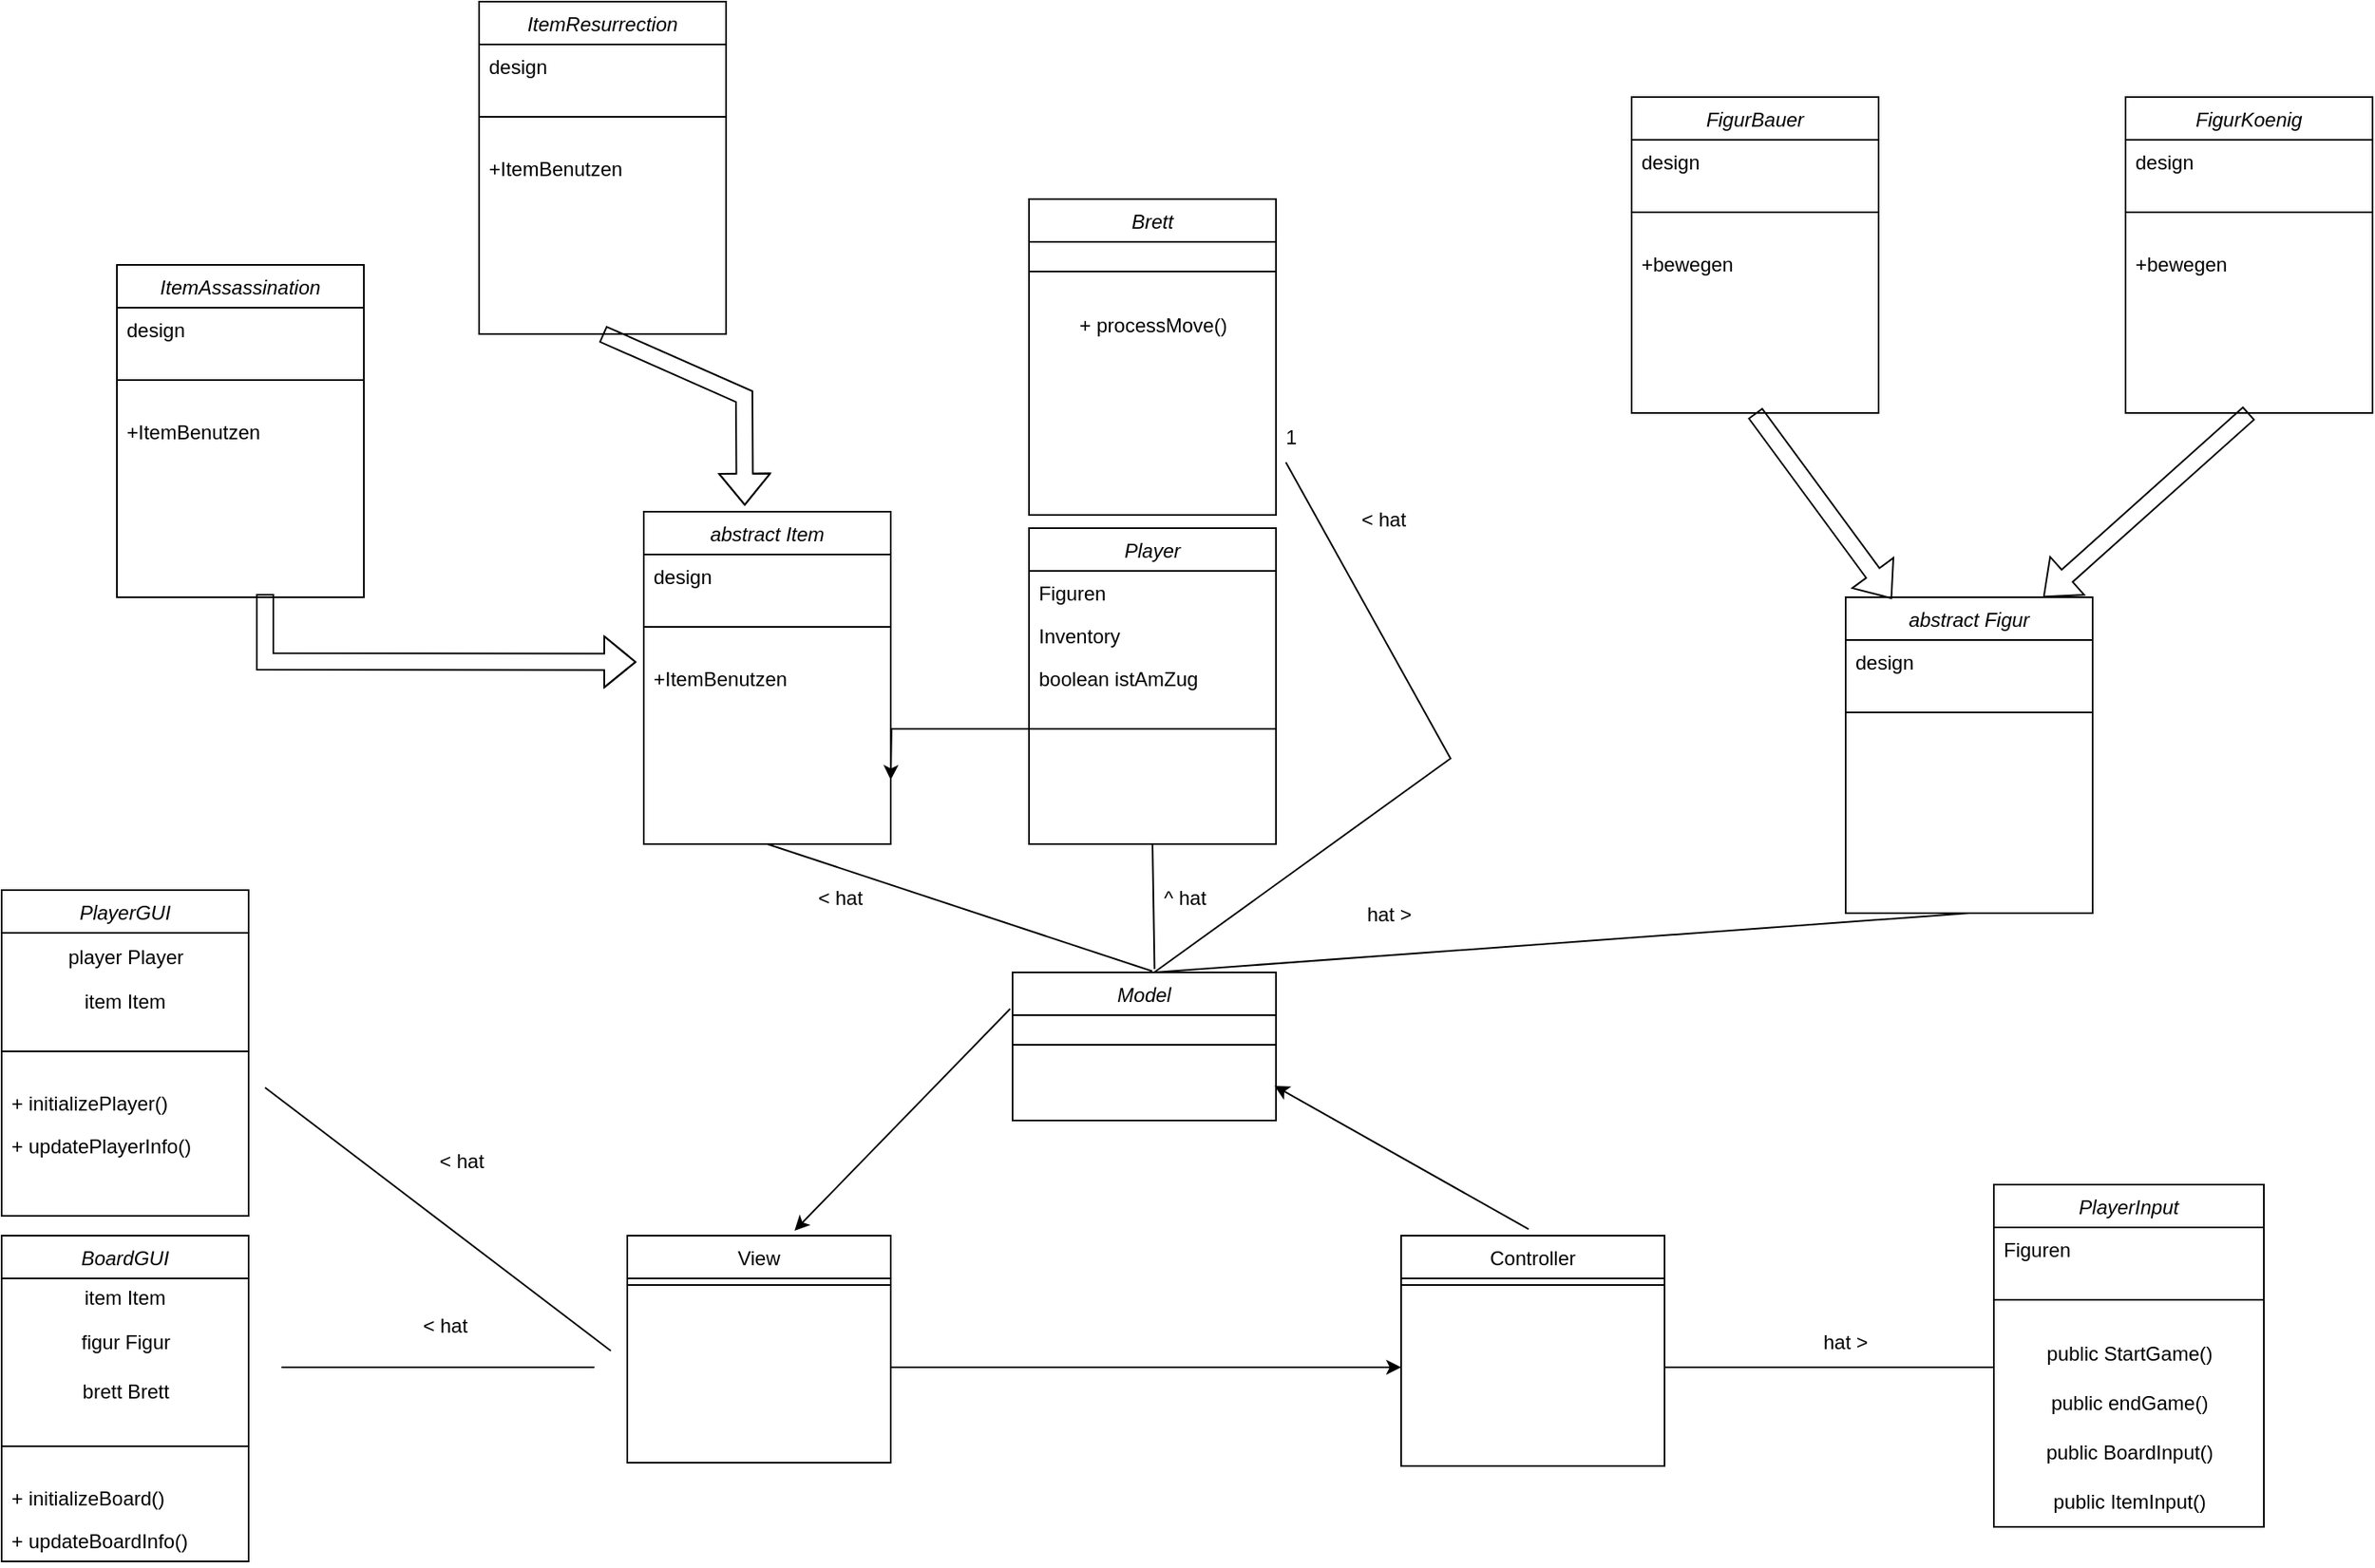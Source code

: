 <mxfile version="23.0.2" type="github">
  <diagram id="C5RBs43oDa-KdzZeNtuy" name="Page-1">
    <mxGraphModel dx="2514" dy="2056" grid="1" gridSize="10" guides="1" tooltips="1" connect="1" arrows="1" fold="1" page="1" pageScale="1" pageWidth="827" pageHeight="1169" math="0" shadow="0">
      <root>
        <mxCell id="WIyWlLk6GJQsqaUBKTNV-0" />
        <mxCell id="WIyWlLk6GJQsqaUBKTNV-1" parent="WIyWlLk6GJQsqaUBKTNV-0" />
        <mxCell id="zkfFHV4jXpPFQw0GAbJ--0" value="Model" style="swimlane;fontStyle=2;align=center;verticalAlign=top;childLayout=stackLayout;horizontal=1;startSize=26;horizontalStack=0;resizeParent=1;resizeLast=0;collapsible=1;marginBottom=0;rounded=0;shadow=0;strokeWidth=1;" parent="WIyWlLk6GJQsqaUBKTNV-1" vertex="1">
          <mxGeometry x="334" y="160" width="160" height="90" as="geometry">
            <mxRectangle x="230" y="140" width="160" height="26" as="alternateBounds" />
          </mxGeometry>
        </mxCell>
        <mxCell id="zkfFHV4jXpPFQw0GAbJ--4" value="" style="line;html=1;strokeWidth=1;align=left;verticalAlign=middle;spacingTop=-1;spacingLeft=3;spacingRight=3;rotatable=0;labelPosition=right;points=[];portConstraint=eastwest;" parent="zkfFHV4jXpPFQw0GAbJ--0" vertex="1">
          <mxGeometry y="26" width="160" height="36" as="geometry" />
        </mxCell>
        <mxCell id="zkfFHV4jXpPFQw0GAbJ--6" value="View" style="swimlane;fontStyle=0;align=center;verticalAlign=top;childLayout=stackLayout;horizontal=1;startSize=26;horizontalStack=0;resizeParent=1;resizeLast=0;collapsible=1;marginBottom=0;rounded=0;shadow=0;strokeWidth=1;" parent="WIyWlLk6GJQsqaUBKTNV-1" vertex="1">
          <mxGeometry x="100" y="320" width="160" height="138" as="geometry">
            <mxRectangle x="130" y="380" width="160" height="26" as="alternateBounds" />
          </mxGeometry>
        </mxCell>
        <mxCell id="zkfFHV4jXpPFQw0GAbJ--9" value="" style="line;html=1;strokeWidth=1;align=left;verticalAlign=middle;spacingTop=-1;spacingLeft=3;spacingRight=3;rotatable=0;labelPosition=right;points=[];portConstraint=eastwest;" parent="zkfFHV4jXpPFQw0GAbJ--6" vertex="1">
          <mxGeometry y="26" width="160" height="8" as="geometry" />
        </mxCell>
        <mxCell id="zkfFHV4jXpPFQw0GAbJ--13" value="Controller&#xa;" style="swimlane;fontStyle=0;align=center;verticalAlign=top;childLayout=stackLayout;horizontal=1;startSize=26;horizontalStack=0;resizeParent=1;resizeLast=0;collapsible=1;marginBottom=0;rounded=0;shadow=0;strokeWidth=1;" parent="WIyWlLk6GJQsqaUBKTNV-1" vertex="1">
          <mxGeometry x="570" y="320" width="160" height="140" as="geometry">
            <mxRectangle x="340" y="380" width="170" height="26" as="alternateBounds" />
          </mxGeometry>
        </mxCell>
        <mxCell id="zkfFHV4jXpPFQw0GAbJ--15" value="" style="line;html=1;strokeWidth=1;align=left;verticalAlign=middle;spacingTop=-1;spacingLeft=3;spacingRight=3;rotatable=0;labelPosition=right;points=[];portConstraint=eastwest;" parent="zkfFHV4jXpPFQw0GAbJ--13" vertex="1">
          <mxGeometry y="26" width="160" height="8" as="geometry" />
        </mxCell>
        <mxCell id="_3oRnArDwlTVhHoEboh7-8" value="" style="endArrow=classic;html=1;rounded=0;exitX=-0.009;exitY=-0.148;exitDx=0;exitDy=0;exitPerimeter=0;entryX=0.635;entryY=-0.022;entryDx=0;entryDy=0;entryPerimeter=0;" parent="WIyWlLk6GJQsqaUBKTNV-1" target="zkfFHV4jXpPFQw0GAbJ--6" edge="1">
          <mxGeometry width="50" height="50" relative="1" as="geometry">
            <mxPoint x="332.56" y="182.152" as="sourcePoint" />
            <mxPoint x="270" y="210" as="targetPoint" />
          </mxGeometry>
        </mxCell>
        <mxCell id="_3oRnArDwlTVhHoEboh7-10" value="" style="endArrow=classic;html=1;rounded=0;exitX=0.484;exitY=-0.028;exitDx=0;exitDy=0;exitPerimeter=0;entryX=0.994;entryY=0.65;entryDx=0;entryDy=0;entryPerimeter=0;" parent="WIyWlLk6GJQsqaUBKTNV-1" source="zkfFHV4jXpPFQw0GAbJ--13" edge="1">
          <mxGeometry width="50" height="50" relative="1" as="geometry">
            <mxPoint x="390" y="320" as="sourcePoint" />
            <mxPoint x="493.04" y="228.9" as="targetPoint" />
          </mxGeometry>
        </mxCell>
        <mxCell id="_3oRnArDwlTVhHoEboh7-21" value="Player" style="swimlane;fontStyle=2;align=center;verticalAlign=top;childLayout=stackLayout;horizontal=1;startSize=26;horizontalStack=0;resizeParent=1;resizeLast=0;collapsible=1;marginBottom=0;rounded=0;shadow=0;strokeWidth=1;" parent="WIyWlLk6GJQsqaUBKTNV-1" vertex="1">
          <mxGeometry x="344" y="-110" width="150" height="192" as="geometry">
            <mxRectangle x="230" y="140" width="160" height="26" as="alternateBounds" />
          </mxGeometry>
        </mxCell>
        <mxCell id="_3oRnArDwlTVhHoEboh7-22" value="Figuren&#xa;" style="text;align=left;verticalAlign=top;spacingLeft=4;spacingRight=4;overflow=hidden;rotatable=0;points=[[0,0.5],[1,0.5]];portConstraint=eastwest;" parent="_3oRnArDwlTVhHoEboh7-21" vertex="1">
          <mxGeometry y="26" width="150" height="26" as="geometry" />
        </mxCell>
        <mxCell id="_3oRnArDwlTVhHoEboh7-23" value="Inventory" style="text;align=left;verticalAlign=top;spacingLeft=4;spacingRight=4;overflow=hidden;rotatable=0;points=[[0,0.5],[1,0.5]];portConstraint=eastwest;rounded=0;shadow=0;html=0;" parent="_3oRnArDwlTVhHoEboh7-21" vertex="1">
          <mxGeometry y="52" width="150" height="26" as="geometry" />
        </mxCell>
        <mxCell id="31eVCg-rmrNugIKv_rSr-38" value="boolean istAmZug" style="text;align=left;verticalAlign=top;spacingLeft=4;spacingRight=4;overflow=hidden;rotatable=0;points=[[0,0.5],[1,0.5]];portConstraint=eastwest;rounded=0;shadow=0;html=0;" parent="_3oRnArDwlTVhHoEboh7-21" vertex="1">
          <mxGeometry y="78" width="150" height="26" as="geometry" />
        </mxCell>
        <mxCell id="_3oRnArDwlTVhHoEboh7-26" value="" style="line;html=1;strokeWidth=1;align=left;verticalAlign=middle;spacingTop=-1;spacingLeft=3;spacingRight=3;rotatable=0;labelPosition=right;points=[];portConstraint=eastwest;" parent="_3oRnArDwlTVhHoEboh7-21" vertex="1">
          <mxGeometry y="104" width="150" height="36" as="geometry" />
        </mxCell>
        <mxCell id="_3oRnArDwlTVhHoEboh7-32" value="" style="endArrow=classic;html=1;rounded=0;" parent="WIyWlLk6GJQsqaUBKTNV-1" edge="1">
          <mxGeometry width="50" height="50" relative="1" as="geometry">
            <mxPoint x="260" y="400" as="sourcePoint" />
            <mxPoint x="570" y="400" as="targetPoint" />
          </mxGeometry>
        </mxCell>
        <mxCell id="_3oRnArDwlTVhHoEboh7-33" value="abstract Figur" style="swimlane;fontStyle=2;align=center;verticalAlign=top;childLayout=stackLayout;horizontal=1;startSize=26;horizontalStack=0;resizeParent=1;resizeLast=0;collapsible=1;marginBottom=0;rounded=0;shadow=0;strokeWidth=1;" parent="WIyWlLk6GJQsqaUBKTNV-1" vertex="1">
          <mxGeometry x="840" y="-68" width="150" height="192" as="geometry">
            <mxRectangle x="230" y="140" width="160" height="26" as="alternateBounds" />
          </mxGeometry>
        </mxCell>
        <mxCell id="_3oRnArDwlTVhHoEboh7-34" value="design" style="text;align=left;verticalAlign=top;spacingLeft=4;spacingRight=4;overflow=hidden;rotatable=0;points=[[0,0.5],[1,0.5]];portConstraint=eastwest;" parent="_3oRnArDwlTVhHoEboh7-33" vertex="1">
          <mxGeometry y="26" width="150" height="26" as="geometry" />
        </mxCell>
        <mxCell id="_3oRnArDwlTVhHoEboh7-38" value="" style="line;html=1;strokeWidth=1;align=left;verticalAlign=middle;spacingTop=-1;spacingLeft=3;spacingRight=3;rotatable=0;labelPosition=right;points=[];portConstraint=eastwest;" parent="_3oRnArDwlTVhHoEboh7-33" vertex="1">
          <mxGeometry y="52" width="150" height="36" as="geometry" />
        </mxCell>
        <mxCell id="_3oRnArDwlTVhHoEboh7-40" value="abstract Item&#xa;" style="swimlane;fontStyle=2;align=center;verticalAlign=top;childLayout=stackLayout;horizontal=1;startSize=26;horizontalStack=0;resizeParent=1;resizeLast=0;collapsible=1;marginBottom=0;rounded=0;shadow=0;strokeWidth=1;" parent="WIyWlLk6GJQsqaUBKTNV-1" vertex="1">
          <mxGeometry x="110" y="-120" width="150" height="202" as="geometry">
            <mxRectangle x="110" y="-110" width="160" height="26" as="alternateBounds" />
          </mxGeometry>
        </mxCell>
        <mxCell id="_3oRnArDwlTVhHoEboh7-43" value="design" style="text;align=left;verticalAlign=top;spacingLeft=4;spacingRight=4;overflow=hidden;rotatable=0;points=[[0,0.5],[1,0.5]];portConstraint=eastwest;rounded=0;shadow=0;html=0;" parent="_3oRnArDwlTVhHoEboh7-40" vertex="1">
          <mxGeometry y="26" width="150" height="26" as="geometry" />
        </mxCell>
        <mxCell id="_3oRnArDwlTVhHoEboh7-45" value="" style="line;html=1;strokeWidth=1;align=left;verticalAlign=middle;spacingTop=-1;spacingLeft=3;spacingRight=3;rotatable=0;labelPosition=right;points=[];portConstraint=eastwest;" parent="_3oRnArDwlTVhHoEboh7-40" vertex="1">
          <mxGeometry y="52" width="150" height="36" as="geometry" />
        </mxCell>
        <mxCell id="nvg7bi4D38_Xlgf6pgOW-5" value="+ItemBenutzen" style="text;align=left;verticalAlign=top;spacingLeft=4;spacingRight=4;overflow=hidden;rotatable=0;points=[[0,0.5],[1,0.5]];portConstraint=eastwest;rounded=0;shadow=0;html=0;" vertex="1" parent="_3oRnArDwlTVhHoEboh7-40">
          <mxGeometry y="88" width="150" height="26" as="geometry" />
        </mxCell>
        <mxCell id="_3oRnArDwlTVhHoEboh7-49" value="Brett" style="swimlane;fontStyle=2;align=center;verticalAlign=top;childLayout=stackLayout;horizontal=1;startSize=26;horizontalStack=0;resizeParent=1;resizeLast=0;collapsible=1;marginBottom=0;rounded=0;shadow=0;strokeWidth=1;" parent="WIyWlLk6GJQsqaUBKTNV-1" vertex="1">
          <mxGeometry x="344" y="-310" width="150" height="192" as="geometry">
            <mxRectangle x="230" y="140" width="160" height="26" as="alternateBounds" />
          </mxGeometry>
        </mxCell>
        <mxCell id="_3oRnArDwlTVhHoEboh7-54" value="" style="line;html=1;strokeWidth=1;align=left;verticalAlign=middle;spacingTop=-1;spacingLeft=3;spacingRight=3;rotatable=0;labelPosition=right;points=[];portConstraint=eastwest;" parent="_3oRnArDwlTVhHoEboh7-49" vertex="1">
          <mxGeometry y="26" width="150" height="36" as="geometry" />
        </mxCell>
        <mxCell id="31eVCg-rmrNugIKv_rSr-50" value="+ processMove()" style="text;html=1;align=center;verticalAlign=middle;resizable=0;points=[];autosize=1;strokeColor=none;fillColor=none;" parent="_3oRnArDwlTVhHoEboh7-49" vertex="1">
          <mxGeometry y="62" width="150" height="30" as="geometry" />
        </mxCell>
        <mxCell id="31eVCg-rmrNugIKv_rSr-1" value="" style="endArrow=none;html=1;rounded=0;" parent="WIyWlLk6GJQsqaUBKTNV-1" edge="1">
          <mxGeometry width="50" height="50" relative="1" as="geometry">
            <mxPoint x="-110" y="400" as="sourcePoint" />
            <mxPoint x="80" y="400" as="targetPoint" />
          </mxGeometry>
        </mxCell>
        <mxCell id="31eVCg-rmrNugIKv_rSr-2" value="" style="endArrow=none;html=1;rounded=0;entryX=0.5;entryY=1;entryDx=0;entryDy=0;exitX=0.539;exitY=-0.023;exitDx=0;exitDy=0;exitPerimeter=0;" parent="WIyWlLk6GJQsqaUBKTNV-1" source="zkfFHV4jXpPFQw0GAbJ--0" target="_3oRnArDwlTVhHoEboh7-21" edge="1">
          <mxGeometry width="50" height="50" relative="1" as="geometry">
            <mxPoint x="420" y="150" as="sourcePoint" />
            <mxPoint x="460" y="10" as="targetPoint" />
          </mxGeometry>
        </mxCell>
        <mxCell id="31eVCg-rmrNugIKv_rSr-3" value="" style="endArrow=none;html=1;rounded=0;entryX=0.5;entryY=1;entryDx=0;entryDy=0;" parent="WIyWlLk6GJQsqaUBKTNV-1" target="_3oRnArDwlTVhHoEboh7-33" edge="1">
          <mxGeometry width="50" height="50" relative="1" as="geometry">
            <mxPoint x="420" y="160" as="sourcePoint" />
            <mxPoint x="460" y="10" as="targetPoint" />
          </mxGeometry>
        </mxCell>
        <mxCell id="31eVCg-rmrNugIKv_rSr-9" value="" style="endArrow=none;html=1;rounded=0;exitX=0.53;exitY=-0.008;exitDx=0;exitDy=0;exitPerimeter=0;entryX=0.5;entryY=1;entryDx=0;entryDy=0;" parent="WIyWlLk6GJQsqaUBKTNV-1" source="zkfFHV4jXpPFQw0GAbJ--0" target="_3oRnArDwlTVhHoEboh7-40" edge="1">
          <mxGeometry width="50" height="50" relative="1" as="geometry">
            <mxPoint x="410" y="60" as="sourcePoint" />
            <mxPoint x="460" y="10" as="targetPoint" />
          </mxGeometry>
        </mxCell>
        <mxCell id="31eVCg-rmrNugIKv_rSr-10" value="" style="endArrow=none;html=1;rounded=0;" parent="WIyWlLk6GJQsqaUBKTNV-1" edge="1">
          <mxGeometry width="50" height="50" relative="1" as="geometry">
            <mxPoint x="420" y="160" as="sourcePoint" />
            <mxPoint x="500" y="-150" as="targetPoint" />
            <Array as="points">
              <mxPoint x="600" y="30" />
            </Array>
          </mxGeometry>
        </mxCell>
        <mxCell id="31eVCg-rmrNugIKv_rSr-12" value="1" style="text;strokeColor=none;fillColor=none;align=left;verticalAlign=middle;spacingLeft=4;spacingRight=4;overflow=hidden;points=[[0,0.5],[1,0.5]];portConstraint=eastwest;rotatable=0;whiteSpace=wrap;html=1;" parent="WIyWlLk6GJQsqaUBKTNV-1" vertex="1">
          <mxGeometry x="494" y="-180" width="80" height="30" as="geometry" />
        </mxCell>
        <mxCell id="31eVCg-rmrNugIKv_rSr-14" value="&amp;lt; hat" style="text;strokeColor=none;fillColor=none;align=left;verticalAlign=middle;spacingLeft=4;spacingRight=4;overflow=hidden;points=[[0,0.5],[1,0.5]];portConstraint=eastwest;rotatable=0;whiteSpace=wrap;html=1;" parent="WIyWlLk6GJQsqaUBKTNV-1" vertex="1">
          <mxGeometry x="540" y="-130" width="80" height="30" as="geometry" />
        </mxCell>
        <mxCell id="31eVCg-rmrNugIKv_rSr-15" value="&amp;lt; hat" style="text;strokeColor=none;fillColor=none;align=left;verticalAlign=middle;spacingLeft=4;spacingRight=4;overflow=hidden;points=[[0,0.5],[1,0.5]];portConstraint=eastwest;rotatable=0;whiteSpace=wrap;html=1;" parent="WIyWlLk6GJQsqaUBKTNV-1" vertex="1">
          <mxGeometry x="210" y="100" width="80" height="30" as="geometry" />
        </mxCell>
        <mxCell id="31eVCg-rmrNugIKv_rSr-16" value="^ hat" style="text;strokeColor=none;fillColor=none;align=left;verticalAlign=middle;spacingLeft=4;spacingRight=4;overflow=hidden;points=[[0,0.5],[1,0.5]];portConstraint=eastwest;rotatable=0;whiteSpace=wrap;html=1;" parent="WIyWlLk6GJQsqaUBKTNV-1" vertex="1">
          <mxGeometry x="420" y="100" width="80" height="30" as="geometry" />
        </mxCell>
        <mxCell id="31eVCg-rmrNugIKv_rSr-17" value="&amp;nbsp;hat &amp;gt;" style="text;strokeColor=none;fillColor=none;align=left;verticalAlign=middle;spacingLeft=4;spacingRight=4;overflow=hidden;points=[[0,0.5],[1,0.5]];portConstraint=eastwest;rotatable=0;whiteSpace=wrap;html=1;" parent="WIyWlLk6GJQsqaUBKTNV-1" vertex="1">
          <mxGeometry x="540" y="110" width="80" height="30" as="geometry" />
        </mxCell>
        <mxCell id="31eVCg-rmrNugIKv_rSr-18" value="&amp;lt; hat" style="text;strokeColor=none;fillColor=none;align=left;verticalAlign=middle;spacingLeft=4;spacingRight=4;overflow=hidden;points=[[0,0.5],[1,0.5]];portConstraint=eastwest;rotatable=0;whiteSpace=wrap;html=1;" parent="WIyWlLk6GJQsqaUBKTNV-1" vertex="1">
          <mxGeometry x="-30" y="360" width="80" height="30" as="geometry" />
        </mxCell>
        <mxCell id="31eVCg-rmrNugIKv_rSr-19" value="BoardGUI" style="swimlane;fontStyle=2;align=center;verticalAlign=top;childLayout=stackLayout;horizontal=1;startSize=26;horizontalStack=0;resizeParent=1;resizeLast=0;collapsible=1;marginBottom=0;rounded=0;shadow=0;strokeWidth=1;" parent="WIyWlLk6GJQsqaUBKTNV-1" vertex="1">
          <mxGeometry x="-280" y="320" width="150" height="198" as="geometry">
            <mxRectangle x="230" y="140" width="160" height="26" as="alternateBounds" />
          </mxGeometry>
        </mxCell>
        <mxCell id="nvg7bi4D38_Xlgf6pgOW-1" value="item Item" style="text;html=1;strokeColor=none;fillColor=none;align=center;verticalAlign=middle;whiteSpace=wrap;rounded=0;" vertex="1" parent="31eVCg-rmrNugIKv_rSr-19">
          <mxGeometry y="26" width="150" height="24" as="geometry" />
        </mxCell>
        <mxCell id="31eVCg-rmrNugIKv_rSr-37" value="figur Figur" style="text;html=1;align=center;verticalAlign=middle;resizable=0;points=[];autosize=1;strokeColor=none;fillColor=none;" parent="31eVCg-rmrNugIKv_rSr-19" vertex="1">
          <mxGeometry y="50" width="150" height="30" as="geometry" />
        </mxCell>
        <mxCell id="31eVCg-rmrNugIKv_rSr-36" value="brett Brett" style="text;html=1;align=center;verticalAlign=middle;resizable=0;points=[];autosize=1;strokeColor=none;fillColor=none;" parent="31eVCg-rmrNugIKv_rSr-19" vertex="1">
          <mxGeometry y="80" width="150" height="30" as="geometry" />
        </mxCell>
        <mxCell id="31eVCg-rmrNugIKv_rSr-23" value="" style="line;html=1;strokeWidth=1;align=left;verticalAlign=middle;spacingTop=-1;spacingLeft=3;spacingRight=3;rotatable=0;labelPosition=right;points=[];portConstraint=eastwest;" parent="31eVCg-rmrNugIKv_rSr-19" vertex="1">
          <mxGeometry y="110" width="150" height="36" as="geometry" />
        </mxCell>
        <mxCell id="31eVCg-rmrNugIKv_rSr-24" value="+ initializeBoard()" style="text;align=left;verticalAlign=top;spacingLeft=4;spacingRight=4;overflow=hidden;rotatable=0;points=[[0,0.5],[1,0.5]];portConstraint=eastwest;" parent="31eVCg-rmrNugIKv_rSr-19" vertex="1">
          <mxGeometry y="146" width="150" height="26" as="geometry" />
        </mxCell>
        <mxCell id="31eVCg-rmrNugIKv_rSr-25" value="+ updateBoardInfo()" style="text;align=left;verticalAlign=top;spacingLeft=4;spacingRight=4;overflow=hidden;rotatable=0;points=[[0,0.5],[1,0.5]];portConstraint=eastwest;" parent="31eVCg-rmrNugIKv_rSr-19" vertex="1">
          <mxGeometry y="172" width="150" height="26" as="geometry" />
        </mxCell>
        <mxCell id="31eVCg-rmrNugIKv_rSr-26" value="PlayerGUI" style="swimlane;fontStyle=2;align=center;verticalAlign=top;childLayout=stackLayout;horizontal=1;startSize=26;horizontalStack=0;resizeParent=1;resizeLast=0;collapsible=1;marginBottom=0;rounded=0;shadow=0;strokeWidth=1;" parent="WIyWlLk6GJQsqaUBKTNV-1" vertex="1">
          <mxGeometry x="-280" y="110" width="150" height="198" as="geometry">
            <mxRectangle x="230" y="140" width="160" height="26" as="alternateBounds" />
          </mxGeometry>
        </mxCell>
        <mxCell id="31eVCg-rmrNugIKv_rSr-33" value="player Player" style="text;html=1;align=center;verticalAlign=middle;resizable=0;points=[];autosize=1;strokeColor=none;fillColor=none;" parent="31eVCg-rmrNugIKv_rSr-26" vertex="1">
          <mxGeometry y="26" width="150" height="30" as="geometry" />
        </mxCell>
        <mxCell id="31eVCg-rmrNugIKv_rSr-35" value="item Item" style="text;html=1;strokeColor=none;fillColor=none;align=center;verticalAlign=middle;whiteSpace=wrap;rounded=0;" parent="31eVCg-rmrNugIKv_rSr-26" vertex="1">
          <mxGeometry y="56" width="150" height="24" as="geometry" />
        </mxCell>
        <mxCell id="31eVCg-rmrNugIKv_rSr-27" value="" style="line;html=1;strokeWidth=1;align=left;verticalAlign=middle;spacingTop=-1;spacingLeft=3;spacingRight=3;rotatable=0;labelPosition=right;points=[];portConstraint=eastwest;" parent="31eVCg-rmrNugIKv_rSr-26" vertex="1">
          <mxGeometry y="80" width="150" height="36" as="geometry" />
        </mxCell>
        <mxCell id="31eVCg-rmrNugIKv_rSr-32" value="+ initializePlayer()" style="text;align=left;verticalAlign=top;spacingLeft=4;spacingRight=4;overflow=hidden;rotatable=0;points=[[0,0.5],[1,0.5]];portConstraint=eastwest;" parent="31eVCg-rmrNugIKv_rSr-26" vertex="1">
          <mxGeometry y="116" width="150" height="26" as="geometry" />
        </mxCell>
        <mxCell id="31eVCg-rmrNugIKv_rSr-28" value="+ updatePlayerInfo()" style="text;align=left;verticalAlign=top;spacingLeft=4;spacingRight=4;overflow=hidden;rotatable=0;points=[[0,0.5],[1,0.5]];portConstraint=eastwest;" parent="31eVCg-rmrNugIKv_rSr-26" vertex="1">
          <mxGeometry y="142" width="150" height="26" as="geometry" />
        </mxCell>
        <mxCell id="31eVCg-rmrNugIKv_rSr-30" value="" style="endArrow=none;html=1;rounded=0;" parent="WIyWlLk6GJQsqaUBKTNV-1" edge="1">
          <mxGeometry width="50" height="50" relative="1" as="geometry">
            <mxPoint x="-120" y="230" as="sourcePoint" />
            <mxPoint x="90" y="390" as="targetPoint" />
          </mxGeometry>
        </mxCell>
        <mxCell id="31eVCg-rmrNugIKv_rSr-31" value="&amp;lt; hat" style="text;strokeColor=none;fillColor=none;align=left;verticalAlign=middle;spacingLeft=4;spacingRight=4;overflow=hidden;points=[[0,0.5],[1,0.5]];portConstraint=eastwest;rotatable=0;whiteSpace=wrap;html=1;" parent="WIyWlLk6GJQsqaUBKTNV-1" vertex="1">
          <mxGeometry x="-20" y="260" width="80" height="30" as="geometry" />
        </mxCell>
        <mxCell id="31eVCg-rmrNugIKv_rSr-39" value="" style="edgeStyle=orthogonalEdgeStyle;rounded=0;orthogonalLoop=1;jettySize=auto;html=1;" parent="WIyWlLk6GJQsqaUBKTNV-1" source="_3oRnArDwlTVhHoEboh7-26" edge="1">
          <mxGeometry relative="1" as="geometry">
            <mxPoint x="260" y="43.034" as="targetPoint" />
          </mxGeometry>
        </mxCell>
        <mxCell id="31eVCg-rmrNugIKv_rSr-40" value="" style="endArrow=none;html=1;rounded=0;" parent="WIyWlLk6GJQsqaUBKTNV-1" edge="1">
          <mxGeometry width="50" height="50" relative="1" as="geometry">
            <mxPoint x="730" y="400" as="sourcePoint" />
            <mxPoint x="930" y="400" as="targetPoint" />
          </mxGeometry>
        </mxCell>
        <mxCell id="31eVCg-rmrNugIKv_rSr-41" value="hat &amp;gt;" style="text;html=1;strokeColor=none;fillColor=none;align=center;verticalAlign=middle;whiteSpace=wrap;rounded=0;" parent="WIyWlLk6GJQsqaUBKTNV-1" vertex="1">
          <mxGeometry x="810" y="370" width="60" height="30" as="geometry" />
        </mxCell>
        <mxCell id="31eVCg-rmrNugIKv_rSr-43" value="PlayerInput" style="swimlane;fontStyle=2;align=center;verticalAlign=top;childLayout=stackLayout;horizontal=1;startSize=26;horizontalStack=0;resizeParent=1;resizeLast=0;collapsible=1;marginBottom=0;rounded=0;shadow=0;strokeWidth=1;" parent="WIyWlLk6GJQsqaUBKTNV-1" vertex="1">
          <mxGeometry x="930" y="289" width="164" height="208" as="geometry">
            <mxRectangle x="230" y="140" width="160" height="26" as="alternateBounds" />
          </mxGeometry>
        </mxCell>
        <mxCell id="31eVCg-rmrNugIKv_rSr-44" value="Figuren&#xa;" style="text;align=left;verticalAlign=top;spacingLeft=4;spacingRight=4;overflow=hidden;rotatable=0;points=[[0,0.5],[1,0.5]];portConstraint=eastwest;" parent="31eVCg-rmrNugIKv_rSr-43" vertex="1">
          <mxGeometry y="26" width="164" height="26" as="geometry" />
        </mxCell>
        <mxCell id="31eVCg-rmrNugIKv_rSr-45" value="" style="line;html=1;strokeWidth=1;align=left;verticalAlign=middle;spacingTop=-1;spacingLeft=3;spacingRight=3;rotatable=0;labelPosition=right;points=[];portConstraint=eastwest;" parent="31eVCg-rmrNugIKv_rSr-43" vertex="1">
          <mxGeometry y="52" width="164" height="36" as="geometry" />
        </mxCell>
        <mxCell id="31eVCg-rmrNugIKv_rSr-46" value="public StartGame()" style="text;html=1;align=center;verticalAlign=middle;resizable=0;points=[];autosize=1;strokeColor=none;fillColor=none;" parent="31eVCg-rmrNugIKv_rSr-43" vertex="1">
          <mxGeometry y="88" width="164" height="30" as="geometry" />
        </mxCell>
        <mxCell id="31eVCg-rmrNugIKv_rSr-47" value="public endGame()" style="text;html=1;align=center;verticalAlign=middle;resizable=0;points=[];autosize=1;strokeColor=none;fillColor=none;" parent="31eVCg-rmrNugIKv_rSr-43" vertex="1">
          <mxGeometry y="118" width="164" height="30" as="geometry" />
        </mxCell>
        <mxCell id="31eVCg-rmrNugIKv_rSr-48" value="public BoardInput()" style="text;html=1;align=center;verticalAlign=middle;resizable=0;points=[];autosize=1;strokeColor=none;fillColor=none;" parent="31eVCg-rmrNugIKv_rSr-43" vertex="1">
          <mxGeometry y="148" width="164" height="30" as="geometry" />
        </mxCell>
        <mxCell id="31eVCg-rmrNugIKv_rSr-49" value="public ItemInput()" style="text;html=1;align=center;verticalAlign=middle;resizable=0;points=[];autosize=1;strokeColor=none;fillColor=none;" parent="31eVCg-rmrNugIKv_rSr-43" vertex="1">
          <mxGeometry y="178" width="164" height="30" as="geometry" />
        </mxCell>
        <mxCell id="nvg7bi4D38_Xlgf6pgOW-10" value="ItemAssassination" style="swimlane;fontStyle=2;align=center;verticalAlign=top;childLayout=stackLayout;horizontal=1;startSize=26;horizontalStack=0;resizeParent=1;resizeLast=0;collapsible=1;marginBottom=0;rounded=0;shadow=0;strokeWidth=1;" vertex="1" parent="WIyWlLk6GJQsqaUBKTNV-1">
          <mxGeometry x="-210" y="-270" width="150" height="202" as="geometry">
            <mxRectangle x="110" y="-110" width="160" height="26" as="alternateBounds" />
          </mxGeometry>
        </mxCell>
        <mxCell id="nvg7bi4D38_Xlgf6pgOW-11" value="design" style="text;align=left;verticalAlign=top;spacingLeft=4;spacingRight=4;overflow=hidden;rotatable=0;points=[[0,0.5],[1,0.5]];portConstraint=eastwest;rounded=0;shadow=0;html=0;" vertex="1" parent="nvg7bi4D38_Xlgf6pgOW-10">
          <mxGeometry y="26" width="150" height="26" as="geometry" />
        </mxCell>
        <mxCell id="nvg7bi4D38_Xlgf6pgOW-12" value="" style="line;html=1;strokeWidth=1;align=left;verticalAlign=middle;spacingTop=-1;spacingLeft=3;spacingRight=3;rotatable=0;labelPosition=right;points=[];portConstraint=eastwest;" vertex="1" parent="nvg7bi4D38_Xlgf6pgOW-10">
          <mxGeometry y="52" width="150" height="36" as="geometry" />
        </mxCell>
        <mxCell id="nvg7bi4D38_Xlgf6pgOW-13" value="+ItemBenutzen" style="text;align=left;verticalAlign=top;spacingLeft=4;spacingRight=4;overflow=hidden;rotatable=0;points=[[0,0.5],[1,0.5]];portConstraint=eastwest;rounded=0;shadow=0;html=0;" vertex="1" parent="nvg7bi4D38_Xlgf6pgOW-10">
          <mxGeometry y="88" width="150" height="26" as="geometry" />
        </mxCell>
        <mxCell id="nvg7bi4D38_Xlgf6pgOW-15" value="ItemResurrection" style="swimlane;fontStyle=2;align=center;verticalAlign=top;childLayout=stackLayout;horizontal=1;startSize=26;horizontalStack=0;resizeParent=1;resizeLast=0;collapsible=1;marginBottom=0;rounded=0;shadow=0;strokeWidth=1;" vertex="1" parent="WIyWlLk6GJQsqaUBKTNV-1">
          <mxGeometry x="10" y="-430" width="150" height="202" as="geometry">
            <mxRectangle x="110" y="-110" width="160" height="26" as="alternateBounds" />
          </mxGeometry>
        </mxCell>
        <mxCell id="nvg7bi4D38_Xlgf6pgOW-16" value="design" style="text;align=left;verticalAlign=top;spacingLeft=4;spacingRight=4;overflow=hidden;rotatable=0;points=[[0,0.5],[1,0.5]];portConstraint=eastwest;rounded=0;shadow=0;html=0;" vertex="1" parent="nvg7bi4D38_Xlgf6pgOW-15">
          <mxGeometry y="26" width="150" height="26" as="geometry" />
        </mxCell>
        <mxCell id="nvg7bi4D38_Xlgf6pgOW-17" value="" style="line;html=1;strokeWidth=1;align=left;verticalAlign=middle;spacingTop=-1;spacingLeft=3;spacingRight=3;rotatable=0;labelPosition=right;points=[];portConstraint=eastwest;" vertex="1" parent="nvg7bi4D38_Xlgf6pgOW-15">
          <mxGeometry y="52" width="150" height="36" as="geometry" />
        </mxCell>
        <mxCell id="nvg7bi4D38_Xlgf6pgOW-18" value="+ItemBenutzen" style="text;align=left;verticalAlign=top;spacingLeft=4;spacingRight=4;overflow=hidden;rotatable=0;points=[[0,0.5],[1,0.5]];portConstraint=eastwest;rounded=0;shadow=0;html=0;" vertex="1" parent="nvg7bi4D38_Xlgf6pgOW-15">
          <mxGeometry y="88" width="150" height="26" as="geometry" />
        </mxCell>
        <mxCell id="nvg7bi4D38_Xlgf6pgOW-19" value="" style="shape=flexArrow;endArrow=classic;html=1;rounded=0;entryX=-0.03;entryY=0.128;entryDx=0;entryDy=0;entryPerimeter=0;" edge="1" parent="WIyWlLk6GJQsqaUBKTNV-1" target="nvg7bi4D38_Xlgf6pgOW-5">
          <mxGeometry width="50" height="50" relative="1" as="geometry">
            <mxPoint x="-120" y="-70" as="sourcePoint" />
            <mxPoint x="-40" y="-44" as="targetPoint" />
            <Array as="points">
              <mxPoint x="-120" y="-29" />
            </Array>
          </mxGeometry>
        </mxCell>
        <mxCell id="nvg7bi4D38_Xlgf6pgOW-20" value="" style="shape=flexArrow;endArrow=classic;html=1;rounded=0;entryX=0.409;entryY=-0.018;entryDx=0;entryDy=0;entryPerimeter=0;exitX=0.5;exitY=1;exitDx=0;exitDy=0;" edge="1" parent="WIyWlLk6GJQsqaUBKTNV-1" source="nvg7bi4D38_Xlgf6pgOW-15" target="_3oRnArDwlTVhHoEboh7-40">
          <mxGeometry width="50" height="50" relative="1" as="geometry">
            <mxPoint x="40" y="-160" as="sourcePoint" />
            <mxPoint x="90" y="-210" as="targetPoint" />
            <Array as="points">
              <mxPoint x="171" y="-190" />
            </Array>
          </mxGeometry>
        </mxCell>
        <mxCell id="nvg7bi4D38_Xlgf6pgOW-22" value="FigurBauer" style="swimlane;fontStyle=2;align=center;verticalAlign=top;childLayout=stackLayout;horizontal=1;startSize=26;horizontalStack=0;resizeParent=1;resizeLast=0;collapsible=1;marginBottom=0;rounded=0;shadow=0;strokeWidth=1;" vertex="1" parent="WIyWlLk6GJQsqaUBKTNV-1">
          <mxGeometry x="710" y="-372" width="150" height="192" as="geometry">
            <mxRectangle x="230" y="140" width="160" height="26" as="alternateBounds" />
          </mxGeometry>
        </mxCell>
        <mxCell id="nvg7bi4D38_Xlgf6pgOW-23" value="design" style="text;align=left;verticalAlign=top;spacingLeft=4;spacingRight=4;overflow=hidden;rotatable=0;points=[[0,0.5],[1,0.5]];portConstraint=eastwest;" vertex="1" parent="nvg7bi4D38_Xlgf6pgOW-22">
          <mxGeometry y="26" width="150" height="26" as="geometry" />
        </mxCell>
        <mxCell id="nvg7bi4D38_Xlgf6pgOW-24" value="" style="line;html=1;strokeWidth=1;align=left;verticalAlign=middle;spacingTop=-1;spacingLeft=3;spacingRight=3;rotatable=0;labelPosition=right;points=[];portConstraint=eastwest;" vertex="1" parent="nvg7bi4D38_Xlgf6pgOW-22">
          <mxGeometry y="52" width="150" height="36" as="geometry" />
        </mxCell>
        <mxCell id="nvg7bi4D38_Xlgf6pgOW-30" value="+bewegen" style="text;align=left;verticalAlign=top;spacingLeft=4;spacingRight=4;overflow=hidden;rotatable=0;points=[[0,0.5],[1,0.5]];portConstraint=eastwest;" vertex="1" parent="nvg7bi4D38_Xlgf6pgOW-22">
          <mxGeometry y="88" width="150" height="26" as="geometry" />
        </mxCell>
        <mxCell id="nvg7bi4D38_Xlgf6pgOW-25" value="FigurKoenig" style="swimlane;fontStyle=2;align=center;verticalAlign=top;childLayout=stackLayout;horizontal=1;startSize=26;horizontalStack=0;resizeParent=1;resizeLast=0;collapsible=1;marginBottom=0;rounded=0;shadow=0;strokeWidth=1;" vertex="1" parent="WIyWlLk6GJQsqaUBKTNV-1">
          <mxGeometry x="1010" y="-372" width="150" height="192" as="geometry">
            <mxRectangle x="230" y="140" width="160" height="26" as="alternateBounds" />
          </mxGeometry>
        </mxCell>
        <mxCell id="nvg7bi4D38_Xlgf6pgOW-26" value="design" style="text;align=left;verticalAlign=top;spacingLeft=4;spacingRight=4;overflow=hidden;rotatable=0;points=[[0,0.5],[1,0.5]];portConstraint=eastwest;" vertex="1" parent="nvg7bi4D38_Xlgf6pgOW-25">
          <mxGeometry y="26" width="150" height="26" as="geometry" />
        </mxCell>
        <mxCell id="nvg7bi4D38_Xlgf6pgOW-27" value="" style="line;html=1;strokeWidth=1;align=left;verticalAlign=middle;spacingTop=-1;spacingLeft=3;spacingRight=3;rotatable=0;labelPosition=right;points=[];portConstraint=eastwest;" vertex="1" parent="nvg7bi4D38_Xlgf6pgOW-25">
          <mxGeometry y="52" width="150" height="36" as="geometry" />
        </mxCell>
        <mxCell id="nvg7bi4D38_Xlgf6pgOW-32" value="+bewegen" style="text;align=left;verticalAlign=top;spacingLeft=4;spacingRight=4;overflow=hidden;rotatable=0;points=[[0,0.5],[1,0.5]];portConstraint=eastwest;" vertex="1" parent="nvg7bi4D38_Xlgf6pgOW-25">
          <mxGeometry y="88" width="150" height="26" as="geometry" />
        </mxCell>
        <mxCell id="nvg7bi4D38_Xlgf6pgOW-28" value="" style="shape=flexArrow;endArrow=classic;html=1;rounded=0;exitX=0.5;exitY=1;exitDx=0;exitDy=0;entryX=0.187;entryY=0.005;entryDx=0;entryDy=0;entryPerimeter=0;" edge="1" parent="WIyWlLk6GJQsqaUBKTNV-1" source="nvg7bi4D38_Xlgf6pgOW-22" target="_3oRnArDwlTVhHoEboh7-33">
          <mxGeometry width="50" height="50" relative="1" as="geometry">
            <mxPoint x="750" y="-70" as="sourcePoint" />
            <mxPoint x="870" y="-70" as="targetPoint" />
          </mxGeometry>
        </mxCell>
        <mxCell id="nvg7bi4D38_Xlgf6pgOW-29" value="" style="shape=flexArrow;endArrow=classic;html=1;rounded=0;exitX=0.5;exitY=1;exitDx=0;exitDy=0;entryX=0.8;entryY=0;entryDx=0;entryDy=0;entryPerimeter=0;" edge="1" parent="WIyWlLk6GJQsqaUBKTNV-1" source="nvg7bi4D38_Xlgf6pgOW-25" target="_3oRnArDwlTVhHoEboh7-33">
          <mxGeometry width="50" height="50" relative="1" as="geometry">
            <mxPoint x="1070" y="-181" as="sourcePoint" />
            <mxPoint x="1153" y="-68" as="targetPoint" />
          </mxGeometry>
        </mxCell>
      </root>
    </mxGraphModel>
  </diagram>
</mxfile>

